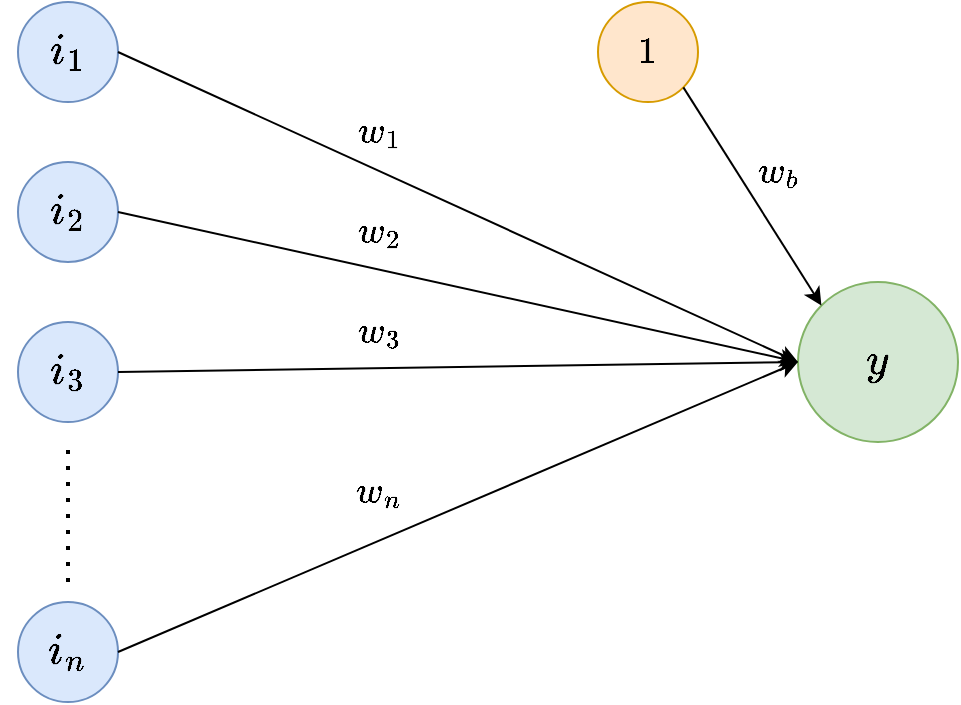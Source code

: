 <mxfile version="14.2.7" type="github"><diagram id="cjL6ZquSjcTGHyYJqk8b" name="Page-1"><mxGraphModel dx="1038" dy="575" grid="1" gridSize="10" guides="1" tooltips="1" connect="1" arrows="1" fold="1" page="1" pageScale="1" pageWidth="291" pageHeight="413" math="1" shadow="0"><root><mxCell id="0"/><mxCell id="1" parent="0"/><mxCell id="j3Y0DWb6YzCLYsxje9y2-1" value="$$y$$" style="ellipse;whiteSpace=wrap;html=1;aspect=fixed;fontSize=19;fillColor=#d5e8d4;strokeColor=#82b366;" vertex="1" parent="1"><mxGeometry x="530" y="180" width="80" height="80" as="geometry"/></mxCell><mxCell id="j3Y0DWb6YzCLYsxje9y2-2" value="$$i_1$$" style="ellipse;whiteSpace=wrap;html=1;aspect=fixed;fontSize=19;fillColor=#dae8fc;strokeColor=#6c8ebf;" vertex="1" parent="1"><mxGeometry x="140" y="40" width="50" height="50" as="geometry"/></mxCell><mxCell id="j3Y0DWb6YzCLYsxje9y2-3" value="$$i_2$$" style="ellipse;whiteSpace=wrap;html=1;aspect=fixed;fontSize=19;fillColor=#dae8fc;strokeColor=#6c8ebf;" vertex="1" parent="1"><mxGeometry x="140" y="120" width="50" height="50" as="geometry"/></mxCell><mxCell id="j3Y0DWb6YzCLYsxje9y2-4" value="$$i_3$$" style="ellipse;whiteSpace=wrap;html=1;aspect=fixed;fontSize=19;fillColor=#dae8fc;strokeColor=#6c8ebf;" vertex="1" parent="1"><mxGeometry x="140" y="200" width="50" height="50" as="geometry"/></mxCell><mxCell id="j3Y0DWb6YzCLYsxje9y2-5" value="$$i_n$$" style="ellipse;whiteSpace=wrap;html=1;aspect=fixed;fontSize=19;fillColor=#dae8fc;strokeColor=#6c8ebf;" vertex="1" parent="1"><mxGeometry x="140" y="340" width="50" height="50" as="geometry"/></mxCell><mxCell id="j3Y0DWb6YzCLYsxje9y2-8" value="" style="endArrow=none;dashed=1;html=1;dashPattern=1 3;strokeWidth=2;fontSize=19;" edge="1" parent="1"><mxGeometry width="50" height="50" relative="1" as="geometry"><mxPoint x="165" y="330" as="sourcePoint"/><mxPoint x="165" y="260" as="targetPoint"/></mxGeometry></mxCell><mxCell id="j3Y0DWb6YzCLYsxje9y2-10" value="" style="endArrow=classic;html=1;fontSize=18;exitX=1;exitY=0.5;exitDx=0;exitDy=0;entryX=0;entryY=0.5;entryDx=0;entryDy=0;fontFamily=Verdana;" edge="1" parent="1" source="j3Y0DWb6YzCLYsxje9y2-2" target="j3Y0DWb6YzCLYsxje9y2-1"><mxGeometry width="50" height="50" relative="1" as="geometry"><mxPoint x="380" y="310" as="sourcePoint"/><mxPoint x="430" y="260" as="targetPoint"/></mxGeometry></mxCell><mxCell id="j3Y0DWb6YzCLYsxje9y2-11" value="" style="endArrow=classic;html=1;fontSize=19;exitX=1;exitY=0.5;exitDx=0;exitDy=0;" edge="1" parent="1" source="j3Y0DWb6YzCLYsxje9y2-3"><mxGeometry width="50" height="50" relative="1" as="geometry"><mxPoint x="210" y="142.5" as="sourcePoint"/><mxPoint x="530" y="220" as="targetPoint"/></mxGeometry></mxCell><mxCell id="j3Y0DWb6YzCLYsxje9y2-14" value="" style="endArrow=classic;html=1;fontSize=19;exitX=1;exitY=0.5;exitDx=0;exitDy=0;entryX=0;entryY=0.5;entryDx=0;entryDy=0;" edge="1" parent="1" source="j3Y0DWb6YzCLYsxje9y2-4" target="j3Y0DWb6YzCLYsxje9y2-1"><mxGeometry width="50" height="50" relative="1" as="geometry"><mxPoint x="380" y="310" as="sourcePoint"/><mxPoint x="430" y="260" as="targetPoint"/></mxGeometry></mxCell><mxCell id="j3Y0DWb6YzCLYsxje9y2-16" value="" style="endArrow=classic;html=1;fontSize=19;exitX=1;exitY=0.5;exitDx=0;exitDy=0;entryX=0;entryY=0.5;entryDx=0;entryDy=0;" edge="1" parent="1" source="j3Y0DWb6YzCLYsxje9y2-5" target="j3Y0DWb6YzCLYsxje9y2-1"><mxGeometry width="50" height="50" relative="1" as="geometry"><mxPoint x="380" y="310" as="sourcePoint"/><mxPoint x="430" y="260" as="targetPoint"/></mxGeometry></mxCell><mxCell id="j3Y0DWb6YzCLYsxje9y2-18" value="$$w_1$$" style="text;html=1;resizable=0;autosize=1;align=center;verticalAlign=middle;points=[];fillColor=none;strokeColor=none;rounded=0;fontFamily=Verdana;fontSize=18;rotation=0;" vertex="1" parent="1"><mxGeometry x="270" y="90" width="100" height="30" as="geometry"/></mxCell><mxCell id="j3Y0DWb6YzCLYsxje9y2-19" value="$$w_3$$" style="text;html=1;resizable=0;autosize=1;align=center;verticalAlign=middle;points=[];fillColor=none;strokeColor=none;rounded=0;fontFamily=Verdana;fontSize=18;rotation=0;" vertex="1" parent="1"><mxGeometry x="270" y="190" width="100" height="30" as="geometry"/></mxCell><mxCell id="j3Y0DWb6YzCLYsxje9y2-20" value="$$w_2$$" style="text;html=1;resizable=0;autosize=1;align=center;verticalAlign=middle;points=[];fillColor=none;strokeColor=none;rounded=0;fontFamily=Verdana;fontSize=18;rotation=0;" vertex="1" parent="1"><mxGeometry x="270" y="140" width="100" height="30" as="geometry"/></mxCell><mxCell id="j3Y0DWb6YzCLYsxje9y2-21" value="$$w_n$$" style="text;html=1;resizable=0;autosize=1;align=center;verticalAlign=middle;points=[];fillColor=none;strokeColor=none;rounded=0;fontFamily=Verdana;fontSize=18;rotation=0;" vertex="1" parent="1"><mxGeometry x="270" y="270" width="100" height="30" as="geometry"/></mxCell><mxCell id="j3Y0DWb6YzCLYsxje9y2-23" value="$$1$$" style="ellipse;whiteSpace=wrap;html=1;aspect=fixed;fontFamily=Verdana;fontSize=18;fillColor=#ffe6cc;strokeColor=#d79b00;" vertex="1" parent="1"><mxGeometry x="430" y="40" width="50" height="50" as="geometry"/></mxCell><mxCell id="j3Y0DWb6YzCLYsxje9y2-24" value="" style="endArrow=classic;html=1;fontFamily=Verdana;fontSize=18;entryX=0;entryY=0;entryDx=0;entryDy=0;exitX=1;exitY=1;exitDx=0;exitDy=0;" edge="1" parent="1" source="j3Y0DWb6YzCLYsxje9y2-23" target="j3Y0DWb6YzCLYsxje9y2-1"><mxGeometry width="50" height="50" relative="1" as="geometry"><mxPoint x="380" y="200" as="sourcePoint"/><mxPoint x="430" y="150" as="targetPoint"/></mxGeometry></mxCell><mxCell id="j3Y0DWb6YzCLYsxje9y2-25" value="$$w_b$$" style="text;html=1;resizable=0;autosize=1;align=center;verticalAlign=middle;points=[];fillColor=none;strokeColor=none;rounded=0;fontFamily=Verdana;fontSize=18;rotation=0;" vertex="1" parent="1"><mxGeometry x="470" y="110" width="100" height="30" as="geometry"/></mxCell></root></mxGraphModel></diagram></mxfile>